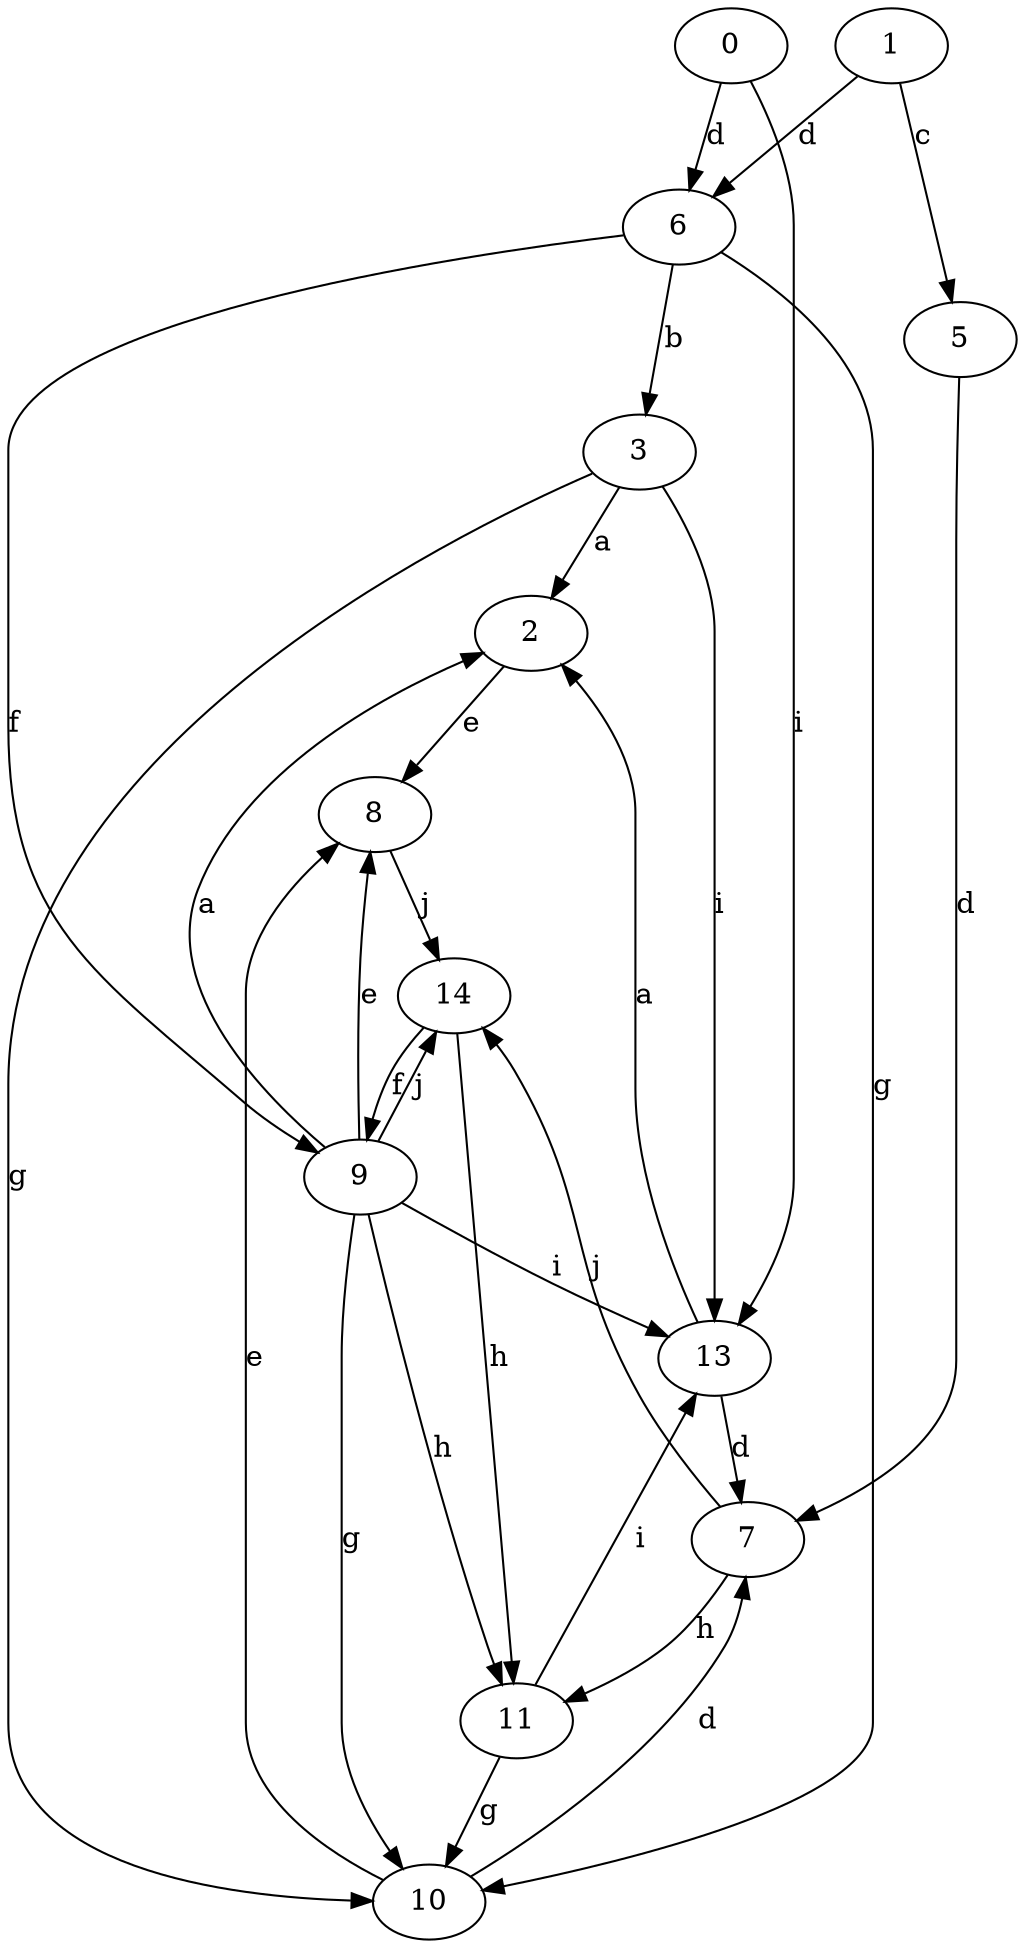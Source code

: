 strict digraph  {
0;
1;
2;
3;
5;
6;
7;
8;
9;
10;
11;
13;
14;
0 -> 6  [label=d];
0 -> 13  [label=i];
1 -> 5  [label=c];
1 -> 6  [label=d];
2 -> 8  [label=e];
3 -> 2  [label=a];
3 -> 10  [label=g];
3 -> 13  [label=i];
5 -> 7  [label=d];
6 -> 3  [label=b];
6 -> 9  [label=f];
6 -> 10  [label=g];
7 -> 11  [label=h];
7 -> 14  [label=j];
8 -> 14  [label=j];
9 -> 2  [label=a];
9 -> 8  [label=e];
9 -> 10  [label=g];
9 -> 11  [label=h];
9 -> 13  [label=i];
9 -> 14  [label=j];
10 -> 7  [label=d];
10 -> 8  [label=e];
11 -> 10  [label=g];
11 -> 13  [label=i];
13 -> 2  [label=a];
13 -> 7  [label=d];
14 -> 9  [label=f];
14 -> 11  [label=h];
}
